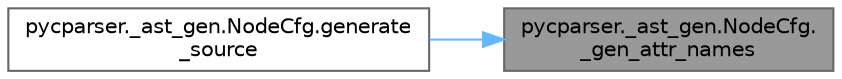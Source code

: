 digraph "pycparser._ast_gen.NodeCfg._gen_attr_names"
{
 // LATEX_PDF_SIZE
  bgcolor="transparent";
  edge [fontname=Helvetica,fontsize=10,labelfontname=Helvetica,labelfontsize=10];
  node [fontname=Helvetica,fontsize=10,shape=box,height=0.2,width=0.4];
  rankdir="RL";
  Node1 [id="Node000001",label="pycparser._ast_gen.NodeCfg.\l_gen_attr_names",height=0.2,width=0.4,color="gray40", fillcolor="grey60", style="filled", fontcolor="black",tooltip=" "];
  Node1 -> Node2 [id="edge1_Node000001_Node000002",dir="back",color="steelblue1",style="solid",tooltip=" "];
  Node2 [id="Node000002",label="pycparser._ast_gen.NodeCfg.generate\l_source",height=0.2,width=0.4,color="grey40", fillcolor="white", style="filled",URL="$classpycparser_1_1__ast__gen_1_1_node_cfg.html#a528e29e939e82b26341b82c7979c84c6",tooltip=" "];
}
